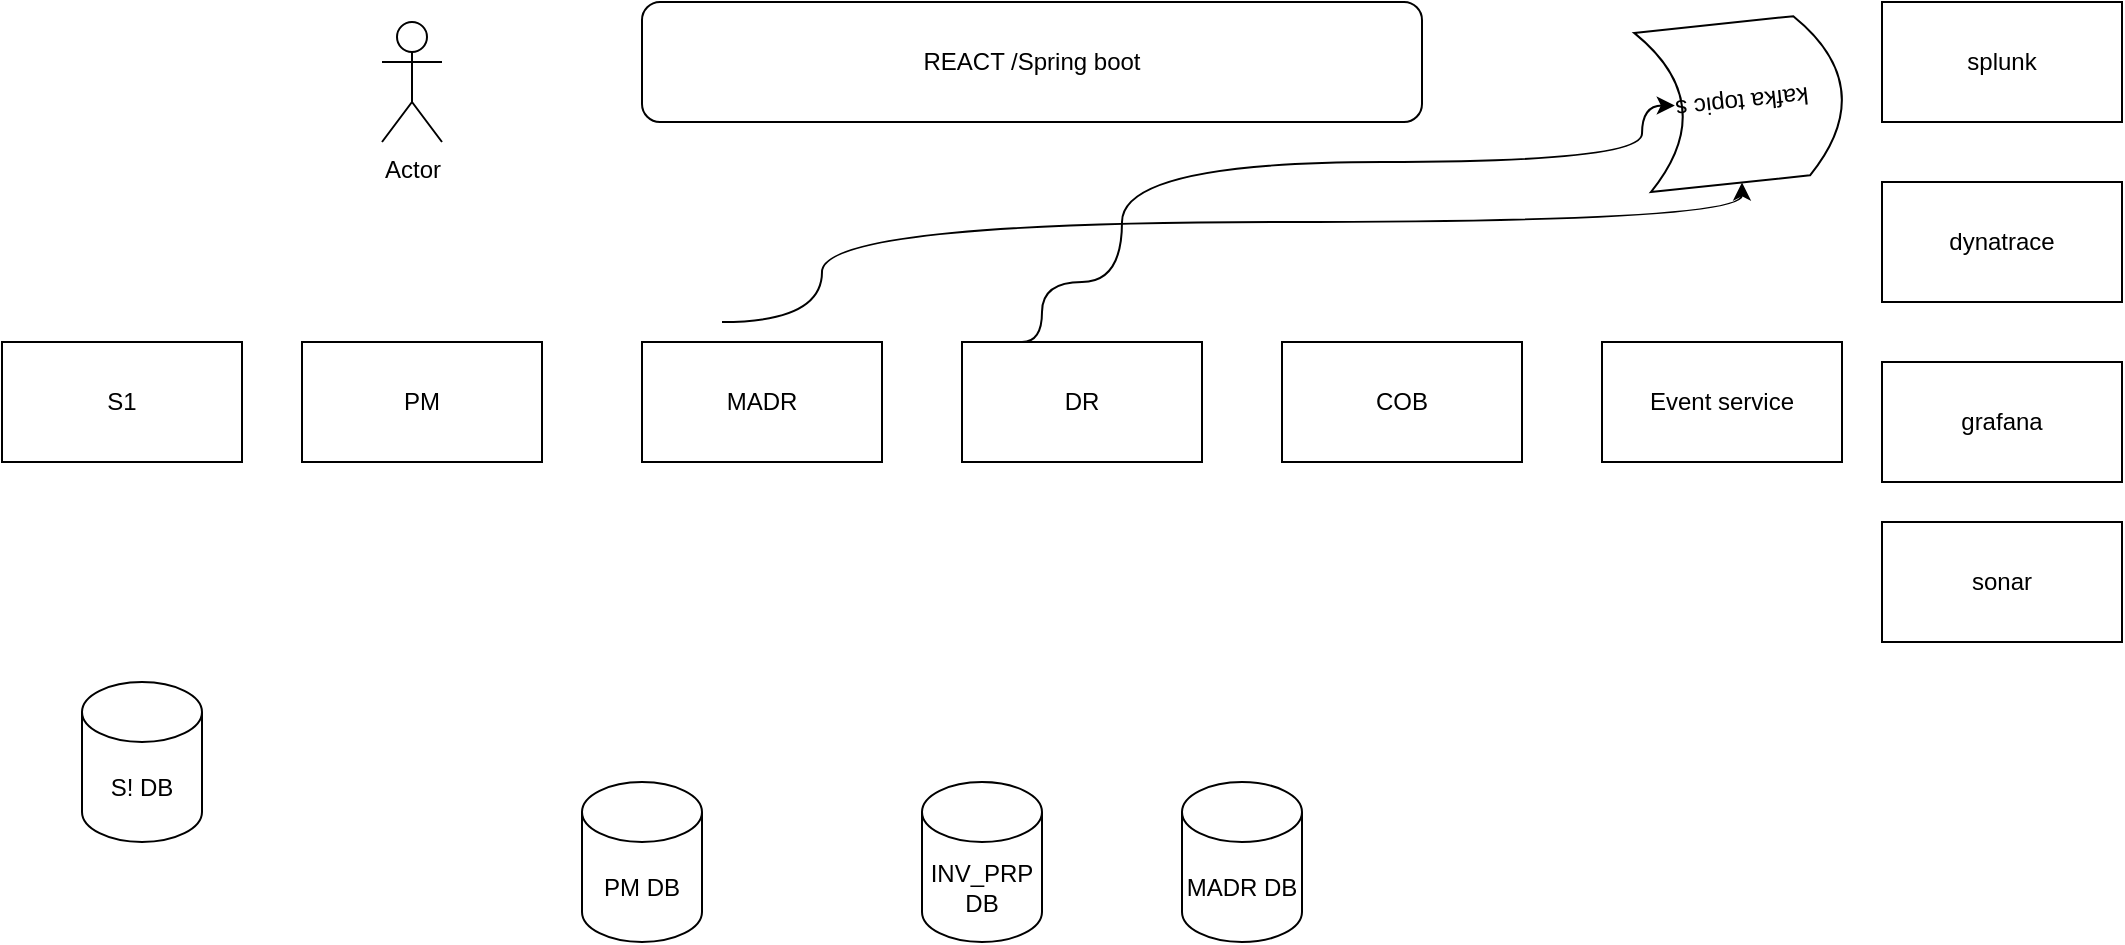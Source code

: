 <mxfile version="15.4.3" type="github"><diagram id="HC1lP0_bOOCRIRIfXfo6" name="Page-1"><mxGraphModel dx="1888" dy="548" grid="1" gridSize="10" guides="1" tooltips="1" connect="1" arrows="1" fold="1" page="1" pageScale="1" pageWidth="850" pageHeight="1100" math="0" shadow="0"><root><mxCell id="0"/><mxCell id="1" parent="0"/><mxCell id="DRo87XB-eNNVQtP7ztnE-1" value="Actor" style="shape=umlActor;verticalLabelPosition=bottom;verticalAlign=top;html=1;outlineConnect=0;" parent="1" vertex="1"><mxGeometry x="100" y="50" width="30" height="60" as="geometry"/></mxCell><mxCell id="DRo87XB-eNNVQtP7ztnE-2" value="REACT /Spring boot" style="rounded=1;whiteSpace=wrap;html=1;" parent="1" vertex="1"><mxGeometry x="230" y="40" width="390" height="60" as="geometry"/></mxCell><mxCell id="DRo87XB-eNNVQtP7ztnE-3" value="S1" style="rounded=0;whiteSpace=wrap;html=1;" parent="1" vertex="1"><mxGeometry x="-90" y="210" width="120" height="60" as="geometry"/></mxCell><mxCell id="DRo87XB-eNNVQtP7ztnE-4" value="PM" style="rounded=0;whiteSpace=wrap;html=1;" parent="1" vertex="1"><mxGeometry x="60" y="210" width="120" height="60" as="geometry"/></mxCell><mxCell id="DRo87XB-eNNVQtP7ztnE-5" value="COB" style="rounded=0;whiteSpace=wrap;html=1;" parent="1" vertex="1"><mxGeometry x="550" y="210" width="120" height="60" as="geometry"/></mxCell><mxCell id="DRo87XB-eNNVQtP7ztnE-6" value="MADR" style="rounded=0;whiteSpace=wrap;html=1;" parent="1" vertex="1"><mxGeometry x="230" y="210" width="120" height="60" as="geometry"/></mxCell><mxCell id="DRo87XB-eNNVQtP7ztnE-7" value="DR" style="rounded=0;whiteSpace=wrap;html=1;" parent="1" vertex="1"><mxGeometry x="390" y="210" width="120" height="60" as="geometry"/></mxCell><mxCell id="DRo87XB-eNNVQtP7ztnE-8" value="PM DB" style="shape=cylinder3;whiteSpace=wrap;html=1;boundedLbl=1;backgroundOutline=1;size=15;" parent="1" vertex="1"><mxGeometry x="200" y="430" width="60" height="80" as="geometry"/></mxCell><mxCell id="DRo87XB-eNNVQtP7ztnE-9" value="S! DB" style="shape=cylinder3;whiteSpace=wrap;html=1;boundedLbl=1;backgroundOutline=1;size=15;" parent="1" vertex="1"><mxGeometry x="-50" y="380" width="60" height="80" as="geometry"/></mxCell><mxCell id="DRo87XB-eNNVQtP7ztnE-10" value="MADR DB" style="shape=cylinder3;whiteSpace=wrap;html=1;boundedLbl=1;backgroundOutline=1;size=15;" parent="1" vertex="1"><mxGeometry x="500" y="430" width="60" height="80" as="geometry"/></mxCell><mxCell id="DRo87XB-eNNVQtP7ztnE-11" value="INV_PRP DB" style="shape=cylinder3;whiteSpace=wrap;html=1;boundedLbl=1;backgroundOutline=1;size=15;" parent="1" vertex="1"><mxGeometry x="370" y="430" width="60" height="80" as="geometry"/></mxCell><mxCell id="DRo87XB-eNNVQtP7ztnE-12" value="kafka topic s" style="shape=dataStorage;whiteSpace=wrap;html=1;fixedSize=1;rotation=-186;" parent="1" vertex="1"><mxGeometry x="730" y="50" width="100" height="80" as="geometry"/></mxCell><mxCell id="DRo87XB-eNNVQtP7ztnE-13" value="Event service" style="rounded=0;whiteSpace=wrap;html=1;" parent="1" vertex="1"><mxGeometry x="710" y="210" width="120" height="60" as="geometry"/></mxCell><mxCell id="DRo87XB-eNNVQtP7ztnE-14" value="" style="curved=1;endArrow=classic;html=1;rounded=0;edgeStyle=orthogonalEdgeStyle;entryX=0.836;entryY=0.522;entryDx=0;entryDy=0;exitX=0.25;exitY=0;exitDx=0;exitDy=0;entryPerimeter=0;" parent="1" source="DRo87XB-eNNVQtP7ztnE-7" target="DRo87XB-eNNVQtP7ztnE-12" edge="1"><mxGeometry width="50" height="50" relative="1" as="geometry"><mxPoint x="420" y="250" as="sourcePoint"/><mxPoint x="470" y="200" as="targetPoint"/><Array as="points"><mxPoint x="430" y="180"/><mxPoint x="470" y="180"/><mxPoint x="470" y="120"/><mxPoint x="730" y="120"/><mxPoint x="730" y="92"/></Array></mxGeometry></mxCell><mxCell id="DRo87XB-eNNVQtP7ztnE-15" value="" style="curved=1;endArrow=classic;html=1;rounded=0;edgeStyle=orthogonalEdgeStyle;" parent="1" target="DRo87XB-eNNVQtP7ztnE-12" edge="1"><mxGeometry width="50" height="50" relative="1" as="geometry"><mxPoint x="270" y="200" as="sourcePoint"/><mxPoint x="320" y="150" as="targetPoint"/><Array as="points"><mxPoint x="320" y="200"/><mxPoint x="320" y="150"/><mxPoint x="780" y="150"/></Array></mxGeometry></mxCell><mxCell id="DRo87XB-eNNVQtP7ztnE-16" value="dynatrace" style="rounded=0;whiteSpace=wrap;html=1;" parent="1" vertex="1"><mxGeometry x="850" y="130" width="120" height="60" as="geometry"/></mxCell><mxCell id="DRo87XB-eNNVQtP7ztnE-17" value="splunk" style="rounded=0;whiteSpace=wrap;html=1;" parent="1" vertex="1"><mxGeometry x="850" y="40" width="120" height="60" as="geometry"/></mxCell><mxCell id="DRo87XB-eNNVQtP7ztnE-18" value="grafana" style="rounded=0;whiteSpace=wrap;html=1;" parent="1" vertex="1"><mxGeometry x="850" y="220" width="120" height="60" as="geometry"/></mxCell><mxCell id="DRo87XB-eNNVQtP7ztnE-20" value="sonar" style="rounded=0;whiteSpace=wrap;html=1;" parent="1" vertex="1"><mxGeometry x="850" y="300" width="120" height="60" as="geometry"/></mxCell></root></mxGraphModel></diagram></mxfile>